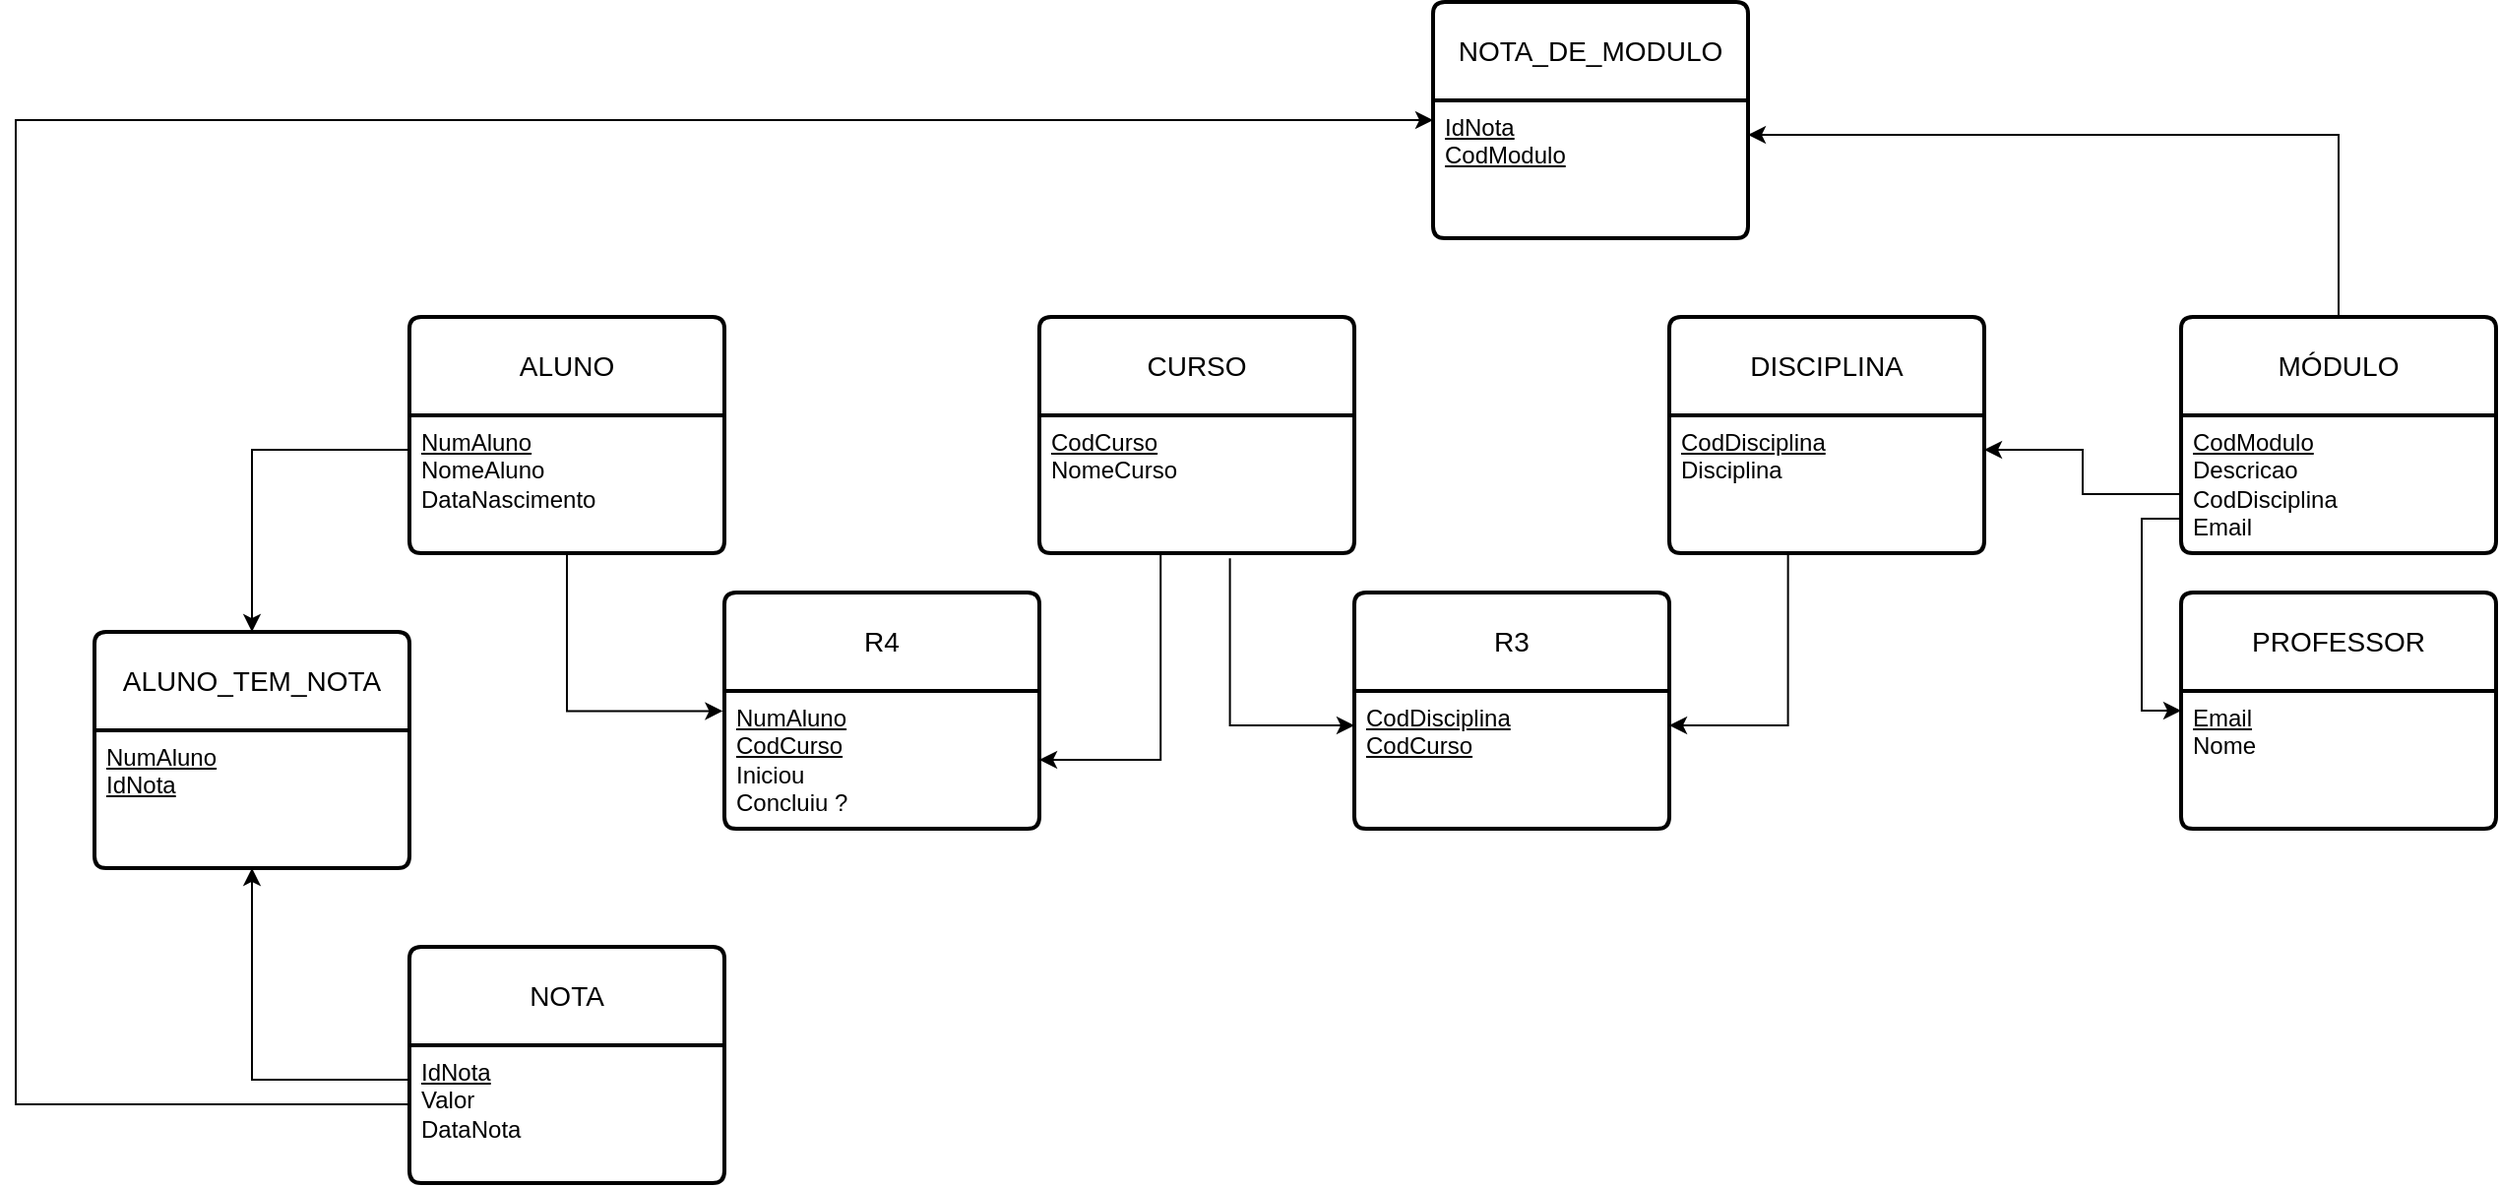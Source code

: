<mxfile version="28.2.7">
  <diagram name="Página-1" id="mlwEB4e_-GYOSPZi37gQ">
    <mxGraphModel dx="2013" dy="1924" grid="1" gridSize="10" guides="1" tooltips="1" connect="1" arrows="1" fold="1" page="1" pageScale="1" pageWidth="827" pageHeight="1169" math="0" shadow="0">
      <root>
        <mxCell id="0" />
        <mxCell id="1" parent="0" />
        <mxCell id="cuhyfVlYK678dZtKNG9p-2" value="ALUNO" style="swimlane;childLayout=stackLayout;horizontal=1;startSize=50;horizontalStack=0;rounded=1;fontSize=14;fontStyle=0;strokeWidth=2;resizeParent=0;resizeLast=1;shadow=0;dashed=0;align=center;arcSize=4;whiteSpace=wrap;html=1;" parent="1" vertex="1">
          <mxGeometry x="-240" y="40" width="160" height="120" as="geometry" />
        </mxCell>
        <mxCell id="cuhyfVlYK678dZtKNG9p-3" value="&lt;u&gt;NumAluno&lt;/u&gt;&lt;div&gt;NomeAluno&lt;/div&gt;&lt;div&gt;DataNascimento&lt;/div&gt;" style="align=left;strokeColor=none;fillColor=none;spacingLeft=4;spacingRight=4;fontSize=12;verticalAlign=top;resizable=0;rotatable=0;part=1;html=1;whiteSpace=wrap;" parent="cuhyfVlYK678dZtKNG9p-2" vertex="1">
          <mxGeometry y="50" width="160" height="70" as="geometry" />
        </mxCell>
        <mxCell id="cuhyfVlYK678dZtKNG9p-4" value="CURSO" style="swimlane;childLayout=stackLayout;horizontal=1;startSize=50;horizontalStack=0;rounded=1;fontSize=14;fontStyle=0;strokeWidth=2;resizeParent=0;resizeLast=1;shadow=0;dashed=0;align=center;arcSize=4;whiteSpace=wrap;html=1;" parent="1" vertex="1">
          <mxGeometry x="80" y="40" width="160" height="120" as="geometry" />
        </mxCell>
        <mxCell id="cuhyfVlYK678dZtKNG9p-5" value="&lt;u&gt;CodCurso&lt;/u&gt;&lt;div&gt;NomeCurso&lt;/div&gt;&lt;div&gt;&lt;br&gt;&lt;/div&gt;" style="align=left;strokeColor=none;fillColor=none;spacingLeft=4;spacingRight=4;fontSize=12;verticalAlign=top;resizable=0;rotatable=0;part=1;html=1;whiteSpace=wrap;" parent="cuhyfVlYK678dZtKNG9p-4" vertex="1">
          <mxGeometry y="50" width="160" height="70" as="geometry" />
        </mxCell>
        <mxCell id="cuhyfVlYK678dZtKNG9p-6" value="DISCIPLINA" style="swimlane;childLayout=stackLayout;horizontal=1;startSize=50;horizontalStack=0;rounded=1;fontSize=14;fontStyle=0;strokeWidth=2;resizeParent=0;resizeLast=1;shadow=0;dashed=0;align=center;arcSize=4;whiteSpace=wrap;html=1;" parent="1" vertex="1">
          <mxGeometry x="400" y="40" width="160" height="120" as="geometry" />
        </mxCell>
        <mxCell id="cuhyfVlYK678dZtKNG9p-7" value="&lt;div&gt;&lt;u&gt;CodDisciplina&lt;/u&gt;&lt;/div&gt;&lt;div&gt;Disciplina&lt;/div&gt;" style="align=left;strokeColor=none;fillColor=none;spacingLeft=4;spacingRight=4;fontSize=12;verticalAlign=top;resizable=0;rotatable=0;part=1;html=1;whiteSpace=wrap;" parent="cuhyfVlYK678dZtKNG9p-6" vertex="1">
          <mxGeometry y="50" width="160" height="70" as="geometry" />
        </mxCell>
        <mxCell id="cuhyfVlYK678dZtKNG9p-98" style="edgeStyle=orthogonalEdgeStyle;rounded=0;orthogonalLoop=1;jettySize=auto;html=1;exitX=0.5;exitY=0;exitDx=0;exitDy=0;entryX=1;entryY=0.25;entryDx=0;entryDy=0;" parent="1" source="cuhyfVlYK678dZtKNG9p-8" target="cuhyfVlYK678dZtKNG9p-95" edge="1">
          <mxGeometry relative="1" as="geometry" />
        </mxCell>
        <mxCell id="cuhyfVlYK678dZtKNG9p-8" value="MÓDULO" style="swimlane;childLayout=stackLayout;horizontal=1;startSize=50;horizontalStack=0;rounded=1;fontSize=14;fontStyle=0;strokeWidth=2;resizeParent=0;resizeLast=1;shadow=0;dashed=0;align=center;arcSize=4;whiteSpace=wrap;html=1;" parent="1" vertex="1">
          <mxGeometry x="660" y="40" width="160" height="120" as="geometry" />
        </mxCell>
        <mxCell id="cuhyfVlYK678dZtKNG9p-9" value="&lt;u&gt;CodModulo&lt;/u&gt;&lt;div&gt;Descricao&lt;/div&gt;&lt;div&gt;CodDisciplina&lt;/div&gt;&lt;div&gt;Email&lt;/div&gt;" style="align=left;strokeColor=none;fillColor=none;spacingLeft=4;spacingRight=4;fontSize=12;verticalAlign=top;resizable=0;rotatable=0;part=1;html=1;whiteSpace=wrap;" parent="cuhyfVlYK678dZtKNG9p-8" vertex="1">
          <mxGeometry y="50" width="160" height="70" as="geometry" />
        </mxCell>
        <mxCell id="cuhyfVlYK678dZtKNG9p-10" value="PROFESSOR" style="swimlane;childLayout=stackLayout;horizontal=1;startSize=50;horizontalStack=0;rounded=1;fontSize=14;fontStyle=0;strokeWidth=2;resizeParent=0;resizeLast=1;shadow=0;dashed=0;align=center;arcSize=4;whiteSpace=wrap;html=1;" parent="1" vertex="1">
          <mxGeometry x="660" y="180" width="160" height="120" as="geometry" />
        </mxCell>
        <mxCell id="cuhyfVlYK678dZtKNG9p-11" value="&lt;u&gt;Email&lt;/u&gt;&lt;div&gt;Nome&lt;/div&gt;" style="align=left;strokeColor=none;fillColor=none;spacingLeft=4;spacingRight=4;fontSize=12;verticalAlign=top;resizable=0;rotatable=0;part=1;html=1;whiteSpace=wrap;" parent="cuhyfVlYK678dZtKNG9p-10" vertex="1">
          <mxGeometry y="50" width="160" height="70" as="geometry" />
        </mxCell>
        <mxCell id="cuhyfVlYK678dZtKNG9p-12" value="NOTA" style="swimlane;childLayout=stackLayout;horizontal=1;startSize=50;horizontalStack=0;rounded=1;fontSize=14;fontStyle=0;strokeWidth=2;resizeParent=0;resizeLast=1;shadow=0;dashed=0;align=center;arcSize=4;whiteSpace=wrap;html=1;" parent="1" vertex="1">
          <mxGeometry x="-240" y="360" width="160" height="120" as="geometry" />
        </mxCell>
        <mxCell id="cuhyfVlYK678dZtKNG9p-13" value="&lt;div&gt;&lt;u&gt;IdNota&lt;/u&gt;&lt;/div&gt;Valor&lt;div&gt;DataNota&lt;/div&gt;" style="align=left;strokeColor=none;fillColor=none;spacingLeft=4;spacingRight=4;fontSize=12;verticalAlign=top;resizable=0;rotatable=0;part=1;html=1;whiteSpace=wrap;" parent="cuhyfVlYK678dZtKNG9p-12" vertex="1">
          <mxGeometry y="50" width="160" height="70" as="geometry" />
        </mxCell>
        <mxCell id="cuhyfVlYK678dZtKNG9p-74" style="edgeStyle=orthogonalEdgeStyle;rounded=0;orthogonalLoop=1;jettySize=auto;html=1;exitX=0;exitY=0.75;exitDx=0;exitDy=0;entryX=1;entryY=0.25;entryDx=0;entryDy=0;" parent="1" source="cuhyfVlYK678dZtKNG9p-8" target="cuhyfVlYK678dZtKNG9p-7" edge="1">
          <mxGeometry relative="1" as="geometry">
            <mxPoint x="720" y="265" as="targetPoint" />
          </mxGeometry>
        </mxCell>
        <mxCell id="cuhyfVlYK678dZtKNG9p-77" style="edgeStyle=orthogonalEdgeStyle;rounded=0;orthogonalLoop=1;jettySize=auto;html=1;exitX=0;exitY=0.75;exitDx=0;exitDy=0;entryX=0;entryY=0.5;entryDx=0;entryDy=0;" parent="1" source="cuhyfVlYK678dZtKNG9p-9" target="cuhyfVlYK678dZtKNG9p-10" edge="1">
          <mxGeometry relative="1" as="geometry">
            <mxPoint x="960" y="180" as="targetPoint" />
          </mxGeometry>
        </mxCell>
        <mxCell id="cuhyfVlYK678dZtKNG9p-79" value="R3" style="swimlane;childLayout=stackLayout;horizontal=1;startSize=50;horizontalStack=0;rounded=1;fontSize=14;fontStyle=0;strokeWidth=2;resizeParent=0;resizeLast=1;shadow=0;dashed=0;align=center;arcSize=4;whiteSpace=wrap;html=1;" parent="1" vertex="1">
          <mxGeometry x="240" y="180" width="160" height="120" as="geometry" />
        </mxCell>
        <mxCell id="cuhyfVlYK678dZtKNG9p-80" value="&lt;u&gt;CodDisciplina&lt;/u&gt;&lt;div&gt;&lt;u&gt;CodCurso&lt;/u&gt;&lt;u&gt;&lt;/u&gt;&lt;/div&gt;" style="align=left;strokeColor=none;fillColor=none;spacingLeft=4;spacingRight=4;fontSize=12;verticalAlign=top;resizable=0;rotatable=0;part=1;html=1;whiteSpace=wrap;" parent="cuhyfVlYK678dZtKNG9p-79" vertex="1">
          <mxGeometry y="50" width="160" height="70" as="geometry" />
        </mxCell>
        <mxCell id="cuhyfVlYK678dZtKNG9p-81" style="edgeStyle=orthogonalEdgeStyle;rounded=0;orthogonalLoop=1;jettySize=auto;html=1;exitX=0.377;exitY=0.987;exitDx=0;exitDy=0;entryX=1;entryY=0.25;entryDx=0;entryDy=0;exitPerimeter=0;" parent="1" source="cuhyfVlYK678dZtKNG9p-7" target="cuhyfVlYK678dZtKNG9p-80" edge="1">
          <mxGeometry relative="1" as="geometry" />
        </mxCell>
        <mxCell id="cuhyfVlYK678dZtKNG9p-82" style="edgeStyle=orthogonalEdgeStyle;rounded=0;orthogonalLoop=1;jettySize=auto;html=1;exitX=0.605;exitY=1.037;exitDx=0;exitDy=0;entryX=0;entryY=0.25;entryDx=0;entryDy=0;exitPerimeter=0;" parent="1" source="cuhyfVlYK678dZtKNG9p-5" target="cuhyfVlYK678dZtKNG9p-80" edge="1">
          <mxGeometry relative="1" as="geometry" />
        </mxCell>
        <mxCell id="cuhyfVlYK678dZtKNG9p-83" value="R4" style="swimlane;childLayout=stackLayout;horizontal=1;startSize=50;horizontalStack=0;rounded=1;fontSize=14;fontStyle=0;strokeWidth=2;resizeParent=0;resizeLast=1;shadow=0;dashed=0;align=center;arcSize=4;whiteSpace=wrap;html=1;" parent="1" vertex="1">
          <mxGeometry x="-80" y="180" width="160" height="120" as="geometry" />
        </mxCell>
        <mxCell id="cuhyfVlYK678dZtKNG9p-84" value="&lt;u&gt;NumAluno&lt;/u&gt;&lt;div&gt;&lt;u&gt;CodCurso&lt;/u&gt;&lt;u&gt;&lt;/u&gt;&lt;/div&gt;&lt;div&gt;Iniciou&lt;/div&gt;&lt;div&gt;Concluiu ?&lt;/div&gt;" style="align=left;strokeColor=none;fillColor=none;spacingLeft=4;spacingRight=4;fontSize=12;verticalAlign=top;resizable=0;rotatable=0;part=1;html=1;whiteSpace=wrap;" parent="cuhyfVlYK678dZtKNG9p-83" vertex="1">
          <mxGeometry y="50" width="160" height="70" as="geometry" />
        </mxCell>
        <mxCell id="cuhyfVlYK678dZtKNG9p-85" style="edgeStyle=orthogonalEdgeStyle;rounded=0;orthogonalLoop=1;jettySize=auto;html=1;exitX=0.5;exitY=1;exitDx=0;exitDy=0;entryX=-0.005;entryY=0.146;entryDx=0;entryDy=0;entryPerimeter=0;" parent="1" source="cuhyfVlYK678dZtKNG9p-3" target="cuhyfVlYK678dZtKNG9p-84" edge="1">
          <mxGeometry relative="1" as="geometry" />
        </mxCell>
        <mxCell id="cuhyfVlYK678dZtKNG9p-86" style="edgeStyle=orthogonalEdgeStyle;rounded=0;orthogonalLoop=1;jettySize=auto;html=1;exitX=0.385;exitY=1.003;exitDx=0;exitDy=0;entryX=1;entryY=0.5;entryDx=0;entryDy=0;exitPerimeter=0;" parent="1" source="cuhyfVlYK678dZtKNG9p-5" target="cuhyfVlYK678dZtKNG9p-84" edge="1">
          <mxGeometry relative="1" as="geometry" />
        </mxCell>
        <mxCell id="cuhyfVlYK678dZtKNG9p-90" value="ALUNO_TEM_NOTA" style="swimlane;childLayout=stackLayout;horizontal=1;startSize=50;horizontalStack=0;rounded=1;fontSize=14;fontStyle=0;strokeWidth=2;resizeParent=0;resizeLast=1;shadow=0;dashed=0;align=center;arcSize=4;whiteSpace=wrap;html=1;" parent="1" vertex="1">
          <mxGeometry x="-400" y="200" width="160" height="120" as="geometry" />
        </mxCell>
        <mxCell id="cuhyfVlYK678dZtKNG9p-91" value="&lt;u&gt;NumAluno&lt;/u&gt;&lt;div&gt;&lt;u&gt;IdNota&lt;/u&gt;&lt;/div&gt;" style="align=left;strokeColor=none;fillColor=none;spacingLeft=4;spacingRight=4;fontSize=12;verticalAlign=top;resizable=0;rotatable=0;part=1;html=1;whiteSpace=wrap;" parent="cuhyfVlYK678dZtKNG9p-90" vertex="1">
          <mxGeometry y="50" width="160" height="70" as="geometry" />
        </mxCell>
        <mxCell id="cuhyfVlYK678dZtKNG9p-92" style="edgeStyle=orthogonalEdgeStyle;rounded=0;orthogonalLoop=1;jettySize=auto;html=1;exitX=0;exitY=0.25;exitDx=0;exitDy=0;entryX=0.5;entryY=1;entryDx=0;entryDy=0;" parent="1" source="cuhyfVlYK678dZtKNG9p-13" target="cuhyfVlYK678dZtKNG9p-91" edge="1">
          <mxGeometry relative="1" as="geometry" />
        </mxCell>
        <mxCell id="cuhyfVlYK678dZtKNG9p-93" style="edgeStyle=orthogonalEdgeStyle;rounded=0;orthogonalLoop=1;jettySize=auto;html=1;exitX=0;exitY=0.25;exitDx=0;exitDy=0;entryX=0.5;entryY=0;entryDx=0;entryDy=0;" parent="1" source="cuhyfVlYK678dZtKNG9p-3" target="cuhyfVlYK678dZtKNG9p-90" edge="1">
          <mxGeometry relative="1" as="geometry" />
        </mxCell>
        <mxCell id="cuhyfVlYK678dZtKNG9p-94" value="NOTA_DE_MODULO" style="swimlane;childLayout=stackLayout;horizontal=1;startSize=50;horizontalStack=0;rounded=1;fontSize=14;fontStyle=0;strokeWidth=2;resizeParent=0;resizeLast=1;shadow=0;dashed=0;align=center;arcSize=4;whiteSpace=wrap;html=1;" parent="1" vertex="1">
          <mxGeometry x="280" y="-120" width="160" height="120" as="geometry" />
        </mxCell>
        <mxCell id="cuhyfVlYK678dZtKNG9p-95" value="&lt;u&gt;IdNota&lt;/u&gt;&lt;div&gt;&lt;u&gt;CodModulo&lt;/u&gt;&lt;/div&gt;" style="align=left;strokeColor=none;fillColor=none;spacingLeft=4;spacingRight=4;fontSize=12;verticalAlign=top;resizable=0;rotatable=0;part=1;html=1;whiteSpace=wrap;" parent="cuhyfVlYK678dZtKNG9p-94" vertex="1">
          <mxGeometry y="50" width="160" height="70" as="geometry" />
        </mxCell>
        <mxCell id="cuhyfVlYK678dZtKNG9p-97" style="edgeStyle=orthogonalEdgeStyle;rounded=0;orthogonalLoop=1;jettySize=auto;html=1;exitX=0;exitY=0.75;exitDx=0;exitDy=0;" parent="1" source="cuhyfVlYK678dZtKNG9p-12" edge="1">
          <mxGeometry relative="1" as="geometry">
            <mxPoint x="280" y="-60" as="targetPoint" />
            <Array as="points">
              <mxPoint x="-240" y="440" />
              <mxPoint x="-440" y="440" />
              <mxPoint x="-440" y="-60" />
              <mxPoint x="277" y="-60" />
            </Array>
          </mxGeometry>
        </mxCell>
      </root>
    </mxGraphModel>
  </diagram>
</mxfile>
